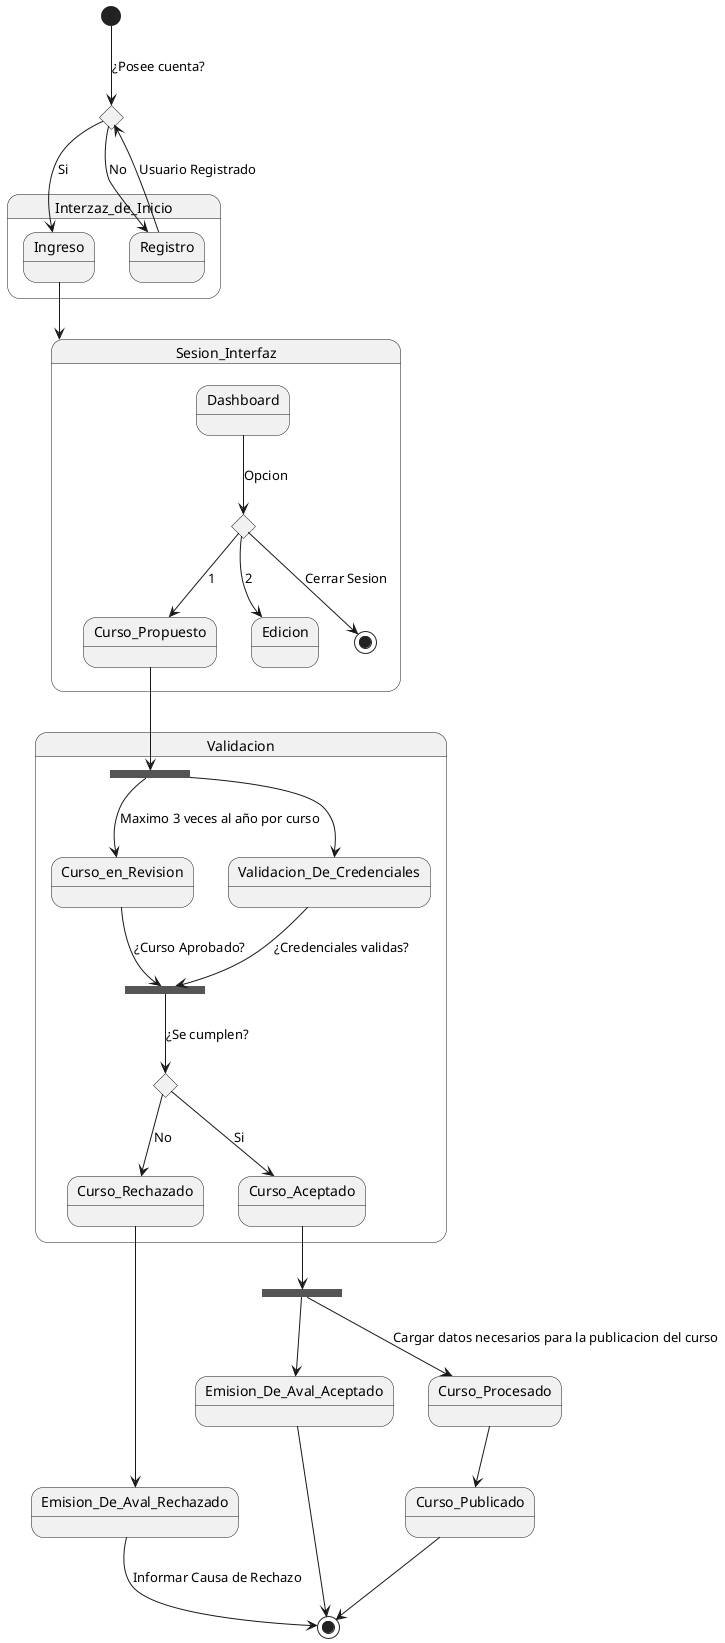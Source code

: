@startuml Estados
state b <<choice>>
state Interzaz_de_Inicio{
    state Registro{
}

    state Ingreso{
}
}
state Validacion{
 state x <<fork>>

    state Curso_en_Revision
    state Curso_Rechazado
    state Curso_Aceptado
    state c <<choice>>
    Curso_en_Revision --> x: ¿Curso Aprobado?
state m <<fork>>
state Validacion_De_Credenciales

m -->  Validacion_De_Credenciales
m --> Curso_en_Revision: Maximo 3 veces al año por curso
Validacion_De_Credenciales --> x : ¿Credenciales validas?
x --> c : ¿Se cumplen?
}

state n <<fork>>
Curso_Aceptado --> n
n --> Curso_Procesado: Cargar datos necesarios para la publicacion del curso
n --> Emision_De_Aval_Aceptado
Emision_De_Aval_Aceptado --> [*]
Ingreso --> Sesion_Interfaz
    state Sesion_Interfaz{
    state d <<choice>>
    Dashboard --> d: Opcion
    state Curso_Propuesto
    state Edicion
    d --> Curso_Propuesto: 1
    d --> Edicion: 2
    d --> [*]: Cerrar Sesion
    Curso_Propuesto --> m
    }

[*] --> b: ¿Posee cuenta?
b --> Registro: No
b --> Ingreso: Si
Registro --> b: Usuario Registrado




c --> Curso_Rechazado: No
c --> Curso_Aceptado: Si
state Curso_Procesado
state Curso_Publicado
Curso_Procesado --> Curso_Publicado
Curso_Publicado --> [*]
Curso_Rechazado --> Emision_De_Aval_Rechazado
Emision_De_Aval_Rechazado --> [*] : Informar Causa de Rechazo

@enduml